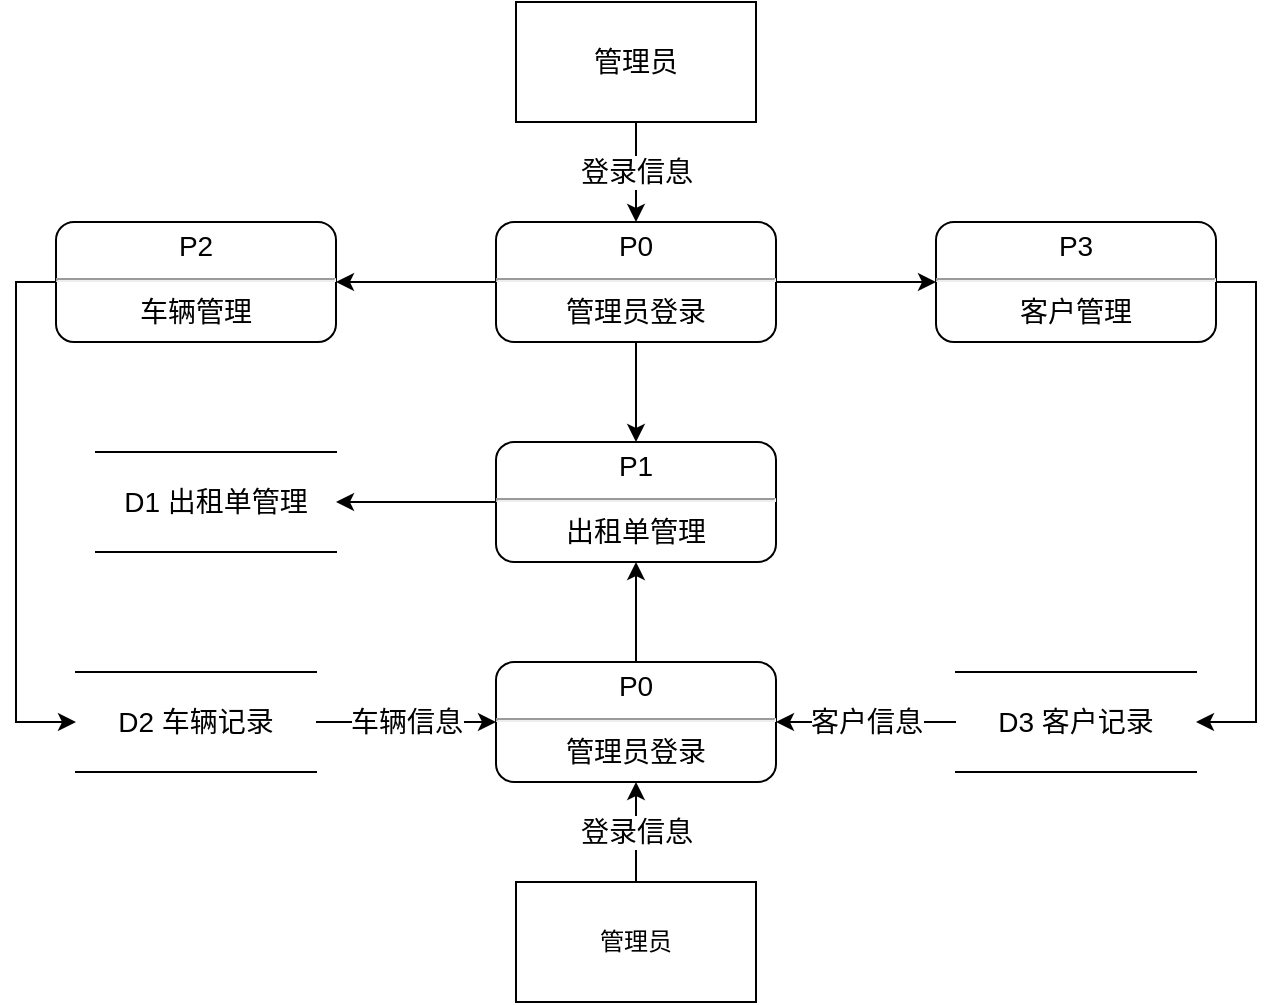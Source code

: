 <mxfile version="21.3.3" type="github">
  <diagram name="第 1 页" id="kA5nwrn9Iyu9ZlMpJHmj">
    <mxGraphModel dx="1050" dy="587" grid="1" gridSize="10" guides="1" tooltips="1" connect="1" arrows="1" fold="1" page="1" pageScale="1" pageWidth="827" pageHeight="1169" math="0" shadow="0">
      <root>
        <mxCell id="0" />
        <mxCell id="1" parent="0" />
        <mxCell id="8u6pSmdnze8ij-CWn7Zd-6" value="登录信息" style="edgeStyle=orthogonalEdgeStyle;rounded=0;orthogonalLoop=1;jettySize=auto;html=1;exitX=0.5;exitY=1;exitDx=0;exitDy=0;entryX=0.5;entryY=0;entryDx=0;entryDy=0;fontSize=14;fontStyle=0" parent="1" source="8u6pSmdnze8ij-CWn7Zd-1" target="8u6pSmdnze8ij-CWn7Zd-5" edge="1">
          <mxGeometry relative="1" as="geometry" />
        </mxCell>
        <mxCell id="8u6pSmdnze8ij-CWn7Zd-1" value="管理员" style="rounded=0;whiteSpace=wrap;html=1;fontSize=14;fontStyle=0" parent="1" vertex="1">
          <mxGeometry x="340" y="60" width="120" height="60" as="geometry" />
        </mxCell>
        <mxCell id="8u6pSmdnze8ij-CWn7Zd-9" style="edgeStyle=orthogonalEdgeStyle;rounded=0;orthogonalLoop=1;jettySize=auto;html=1;exitX=0.5;exitY=1;exitDx=0;exitDy=0;entryX=0.5;entryY=0;entryDx=0;entryDy=0;fontSize=14;fontStyle=0" parent="1" source="8u6pSmdnze8ij-CWn7Zd-5" target="8u6pSmdnze8ij-CWn7Zd-8" edge="1">
          <mxGeometry relative="1" as="geometry" />
        </mxCell>
        <mxCell id="lvLKIE20EcUrdREiJUor-5" style="edgeStyle=orthogonalEdgeStyle;rounded=0;orthogonalLoop=1;jettySize=auto;html=1;exitX=0;exitY=0.5;exitDx=0;exitDy=0;entryX=1;entryY=0.5;entryDx=0;entryDy=0;fontSize=14;fontStyle=0" parent="1" source="8u6pSmdnze8ij-CWn7Zd-5" target="lvLKIE20EcUrdREiJUor-1" edge="1">
          <mxGeometry relative="1" as="geometry" />
        </mxCell>
        <mxCell id="lvLKIE20EcUrdREiJUor-13" style="edgeStyle=orthogonalEdgeStyle;rounded=0;orthogonalLoop=1;jettySize=auto;html=1;exitX=1;exitY=0.5;exitDx=0;exitDy=0;entryX=0;entryY=0.5;entryDx=0;entryDy=0;fontSize=14;fontStyle=0" parent="1" source="8u6pSmdnze8ij-CWn7Zd-5" target="lvLKIE20EcUrdREiJUor-12" edge="1">
          <mxGeometry relative="1" as="geometry" />
        </mxCell>
        <mxCell id="8u6pSmdnze8ij-CWn7Zd-5" value="&lt;p style=&quot;margin: 4px 0px 0px; font-size: 14px;&quot;&gt;&lt;span style=&quot;font-size: 14px;&quot;&gt;P0&lt;/span&gt;&lt;/p&gt;&lt;hr style=&quot;font-size: 14px;&quot;&gt;&lt;div style=&quot;height: 2px; font-size: 14px;&quot;&gt;管理员登录&lt;/div&gt;" style="verticalAlign=top;align=center;overflow=fill;fontSize=14;fontFamily=Helvetica;html=1;whiteSpace=wrap;fontStyle=0;rounded=1;" parent="1" vertex="1">
          <mxGeometry x="330" y="170" width="140" height="60" as="geometry" />
        </mxCell>
        <mxCell id="8u6pSmdnze8ij-CWn7Zd-11" style="edgeStyle=orthogonalEdgeStyle;rounded=0;orthogonalLoop=1;jettySize=auto;html=1;exitX=0;exitY=0.5;exitDx=0;exitDy=0;entryX=1;entryY=0.5;entryDx=0;entryDy=0;fontSize=14;fontStyle=0" parent="1" source="8u6pSmdnze8ij-CWn7Zd-8" target="8u6pSmdnze8ij-CWn7Zd-10" edge="1">
          <mxGeometry relative="1" as="geometry" />
        </mxCell>
        <mxCell id="8u6pSmdnze8ij-CWn7Zd-8" value="&lt;p style=&quot;margin: 4px 0px 0px; font-size: 14px;&quot;&gt;&lt;span style=&quot;font-size: 14px;&quot;&gt;P1&lt;/span&gt;&lt;/p&gt;&lt;hr style=&quot;font-size: 14px;&quot;&gt;&lt;div style=&quot;height: 2px; font-size: 14px;&quot;&gt;出租单管理&lt;/div&gt;" style="verticalAlign=top;align=center;overflow=fill;fontSize=14;fontFamily=Helvetica;html=1;whiteSpace=wrap;fontStyle=0;rounded=1;" parent="1" vertex="1">
          <mxGeometry x="330" y="280" width="140" height="60" as="geometry" />
        </mxCell>
        <mxCell id="8u6pSmdnze8ij-CWn7Zd-10" value="D1 出租单管理" style="shape=partialRectangle;whiteSpace=wrap;html=1;left=0;right=0;fillColor=none;fontSize=14;fontStyle=0" parent="1" vertex="1">
          <mxGeometry x="130" y="285" width="120" height="50" as="geometry" />
        </mxCell>
        <mxCell id="lvLKIE20EcUrdREiJUor-3" style="edgeStyle=orthogonalEdgeStyle;rounded=0;orthogonalLoop=1;jettySize=auto;html=1;exitX=0;exitY=0.5;exitDx=0;exitDy=0;entryX=0;entryY=0.5;entryDx=0;entryDy=0;fontSize=14;fontStyle=0" parent="1" source="lvLKIE20EcUrdREiJUor-1" target="lvLKIE20EcUrdREiJUor-2" edge="1">
          <mxGeometry relative="1" as="geometry" />
        </mxCell>
        <mxCell id="lvLKIE20EcUrdREiJUor-1" value="&lt;p style=&quot;margin: 4px 0px 0px; font-size: 14px;&quot;&gt;&lt;span style=&quot;font-size: 14px;&quot;&gt;P2&lt;/span&gt;&lt;/p&gt;&lt;hr style=&quot;font-size: 14px;&quot;&gt;&lt;div style=&quot;height: 2px; font-size: 14px;&quot;&gt;车辆管理&lt;/div&gt;" style="verticalAlign=top;align=center;overflow=fill;fontSize=14;fontFamily=Helvetica;html=1;whiteSpace=wrap;fontStyle=0;rounded=1;" parent="1" vertex="1">
          <mxGeometry x="110" y="170" width="140" height="60" as="geometry" />
        </mxCell>
        <mxCell id="lvLKIE20EcUrdREiJUor-9" value="车辆信息" style="edgeStyle=orthogonalEdgeStyle;rounded=0;orthogonalLoop=1;jettySize=auto;html=1;exitX=1;exitY=0.5;exitDx=0;exitDy=0;entryX=0;entryY=0.5;entryDx=0;entryDy=0;fontSize=14;fontStyle=0" parent="1" source="lvLKIE20EcUrdREiJUor-2" target="lvLKIE20EcUrdREiJUor-4" edge="1">
          <mxGeometry relative="1" as="geometry" />
        </mxCell>
        <mxCell id="lvLKIE20EcUrdREiJUor-2" value="D2 车辆记录" style="shape=partialRectangle;whiteSpace=wrap;html=1;left=0;right=0;fillColor=none;fontSize=14;fontStyle=0" parent="1" vertex="1">
          <mxGeometry x="120" y="395" width="120" height="50" as="geometry" />
        </mxCell>
        <mxCell id="lvLKIE20EcUrdREiJUor-8" style="edgeStyle=orthogonalEdgeStyle;rounded=0;orthogonalLoop=1;jettySize=auto;html=1;exitX=0.5;exitY=0;exitDx=0;exitDy=0;entryX=0.5;entryY=1;entryDx=0;entryDy=0;fontSize=14;fontStyle=0" parent="1" source="lvLKIE20EcUrdREiJUor-4" target="8u6pSmdnze8ij-CWn7Zd-8" edge="1">
          <mxGeometry relative="1" as="geometry" />
        </mxCell>
        <mxCell id="lvLKIE20EcUrdREiJUor-4" value="&lt;p style=&quot;margin: 4px 0px 0px; font-size: 14px;&quot;&gt;&lt;span style=&quot;font-size: 14px;&quot;&gt;P0&lt;/span&gt;&lt;/p&gt;&lt;hr style=&quot;font-size: 14px;&quot;&gt;&lt;div style=&quot;height: 2px; font-size: 14px;&quot;&gt;管理员登录&lt;/div&gt;" style="verticalAlign=top;align=center;overflow=fill;fontSize=14;fontFamily=Helvetica;html=1;whiteSpace=wrap;fontStyle=0;rounded=1;" parent="1" vertex="1">
          <mxGeometry x="330" y="390" width="140" height="60" as="geometry" />
        </mxCell>
        <mxCell id="lvLKIE20EcUrdREiJUor-17" value="登录信息" style="edgeStyle=orthogonalEdgeStyle;rounded=0;orthogonalLoop=1;jettySize=auto;html=1;exitX=0.5;exitY=0;exitDx=0;exitDy=0;entryX=0.5;entryY=1;entryDx=0;entryDy=0;fontSize=14;fontStyle=0" parent="1" source="lvLKIE20EcUrdREiJUor-6" target="lvLKIE20EcUrdREiJUor-4" edge="1">
          <mxGeometry relative="1" as="geometry" />
        </mxCell>
        <mxCell id="lvLKIE20EcUrdREiJUor-6" value="管理员" style="rounded=0;whiteSpace=wrap;html=1;" parent="1" vertex="1">
          <mxGeometry x="340" y="500" width="120" height="60" as="geometry" />
        </mxCell>
        <mxCell id="lvLKIE20EcUrdREiJUor-15" style="edgeStyle=orthogonalEdgeStyle;rounded=0;orthogonalLoop=1;jettySize=auto;html=1;exitX=1;exitY=0.5;exitDx=0;exitDy=0;entryX=1;entryY=0.5;entryDx=0;entryDy=0;fontSize=14;fontStyle=0" parent="1" source="lvLKIE20EcUrdREiJUor-12" target="lvLKIE20EcUrdREiJUor-14" edge="1">
          <mxGeometry relative="1" as="geometry" />
        </mxCell>
        <mxCell id="lvLKIE20EcUrdREiJUor-12" value="&lt;p style=&quot;margin: 4px 0px 0px; font-size: 14px;&quot;&gt;&lt;span style=&quot;font-size: 14px;&quot;&gt;P3&lt;/span&gt;&lt;/p&gt;&lt;hr style=&quot;font-size: 14px;&quot;&gt;&lt;div style=&quot;height: 2px; font-size: 14px;&quot;&gt;客户管理&lt;/div&gt;" style="verticalAlign=top;align=center;overflow=fill;fontSize=14;fontFamily=Helvetica;html=1;whiteSpace=wrap;fontStyle=0;rounded=1;" parent="1" vertex="1">
          <mxGeometry x="550" y="170" width="140" height="60" as="geometry" />
        </mxCell>
        <mxCell id="lvLKIE20EcUrdREiJUor-16" value="客户信息" style="edgeStyle=orthogonalEdgeStyle;rounded=0;orthogonalLoop=1;jettySize=auto;html=1;exitX=0;exitY=0.5;exitDx=0;exitDy=0;entryX=1;entryY=0.5;entryDx=0;entryDy=0;fontSize=14;fontStyle=0" parent="1" source="lvLKIE20EcUrdREiJUor-14" target="lvLKIE20EcUrdREiJUor-4" edge="1">
          <mxGeometry relative="1" as="geometry" />
        </mxCell>
        <mxCell id="lvLKIE20EcUrdREiJUor-14" value="D3 客户记录" style="shape=partialRectangle;whiteSpace=wrap;html=1;left=0;right=0;fillColor=none;fontSize=14;fontStyle=0" parent="1" vertex="1">
          <mxGeometry x="560" y="395" width="120" height="50" as="geometry" />
        </mxCell>
      </root>
    </mxGraphModel>
  </diagram>
</mxfile>
